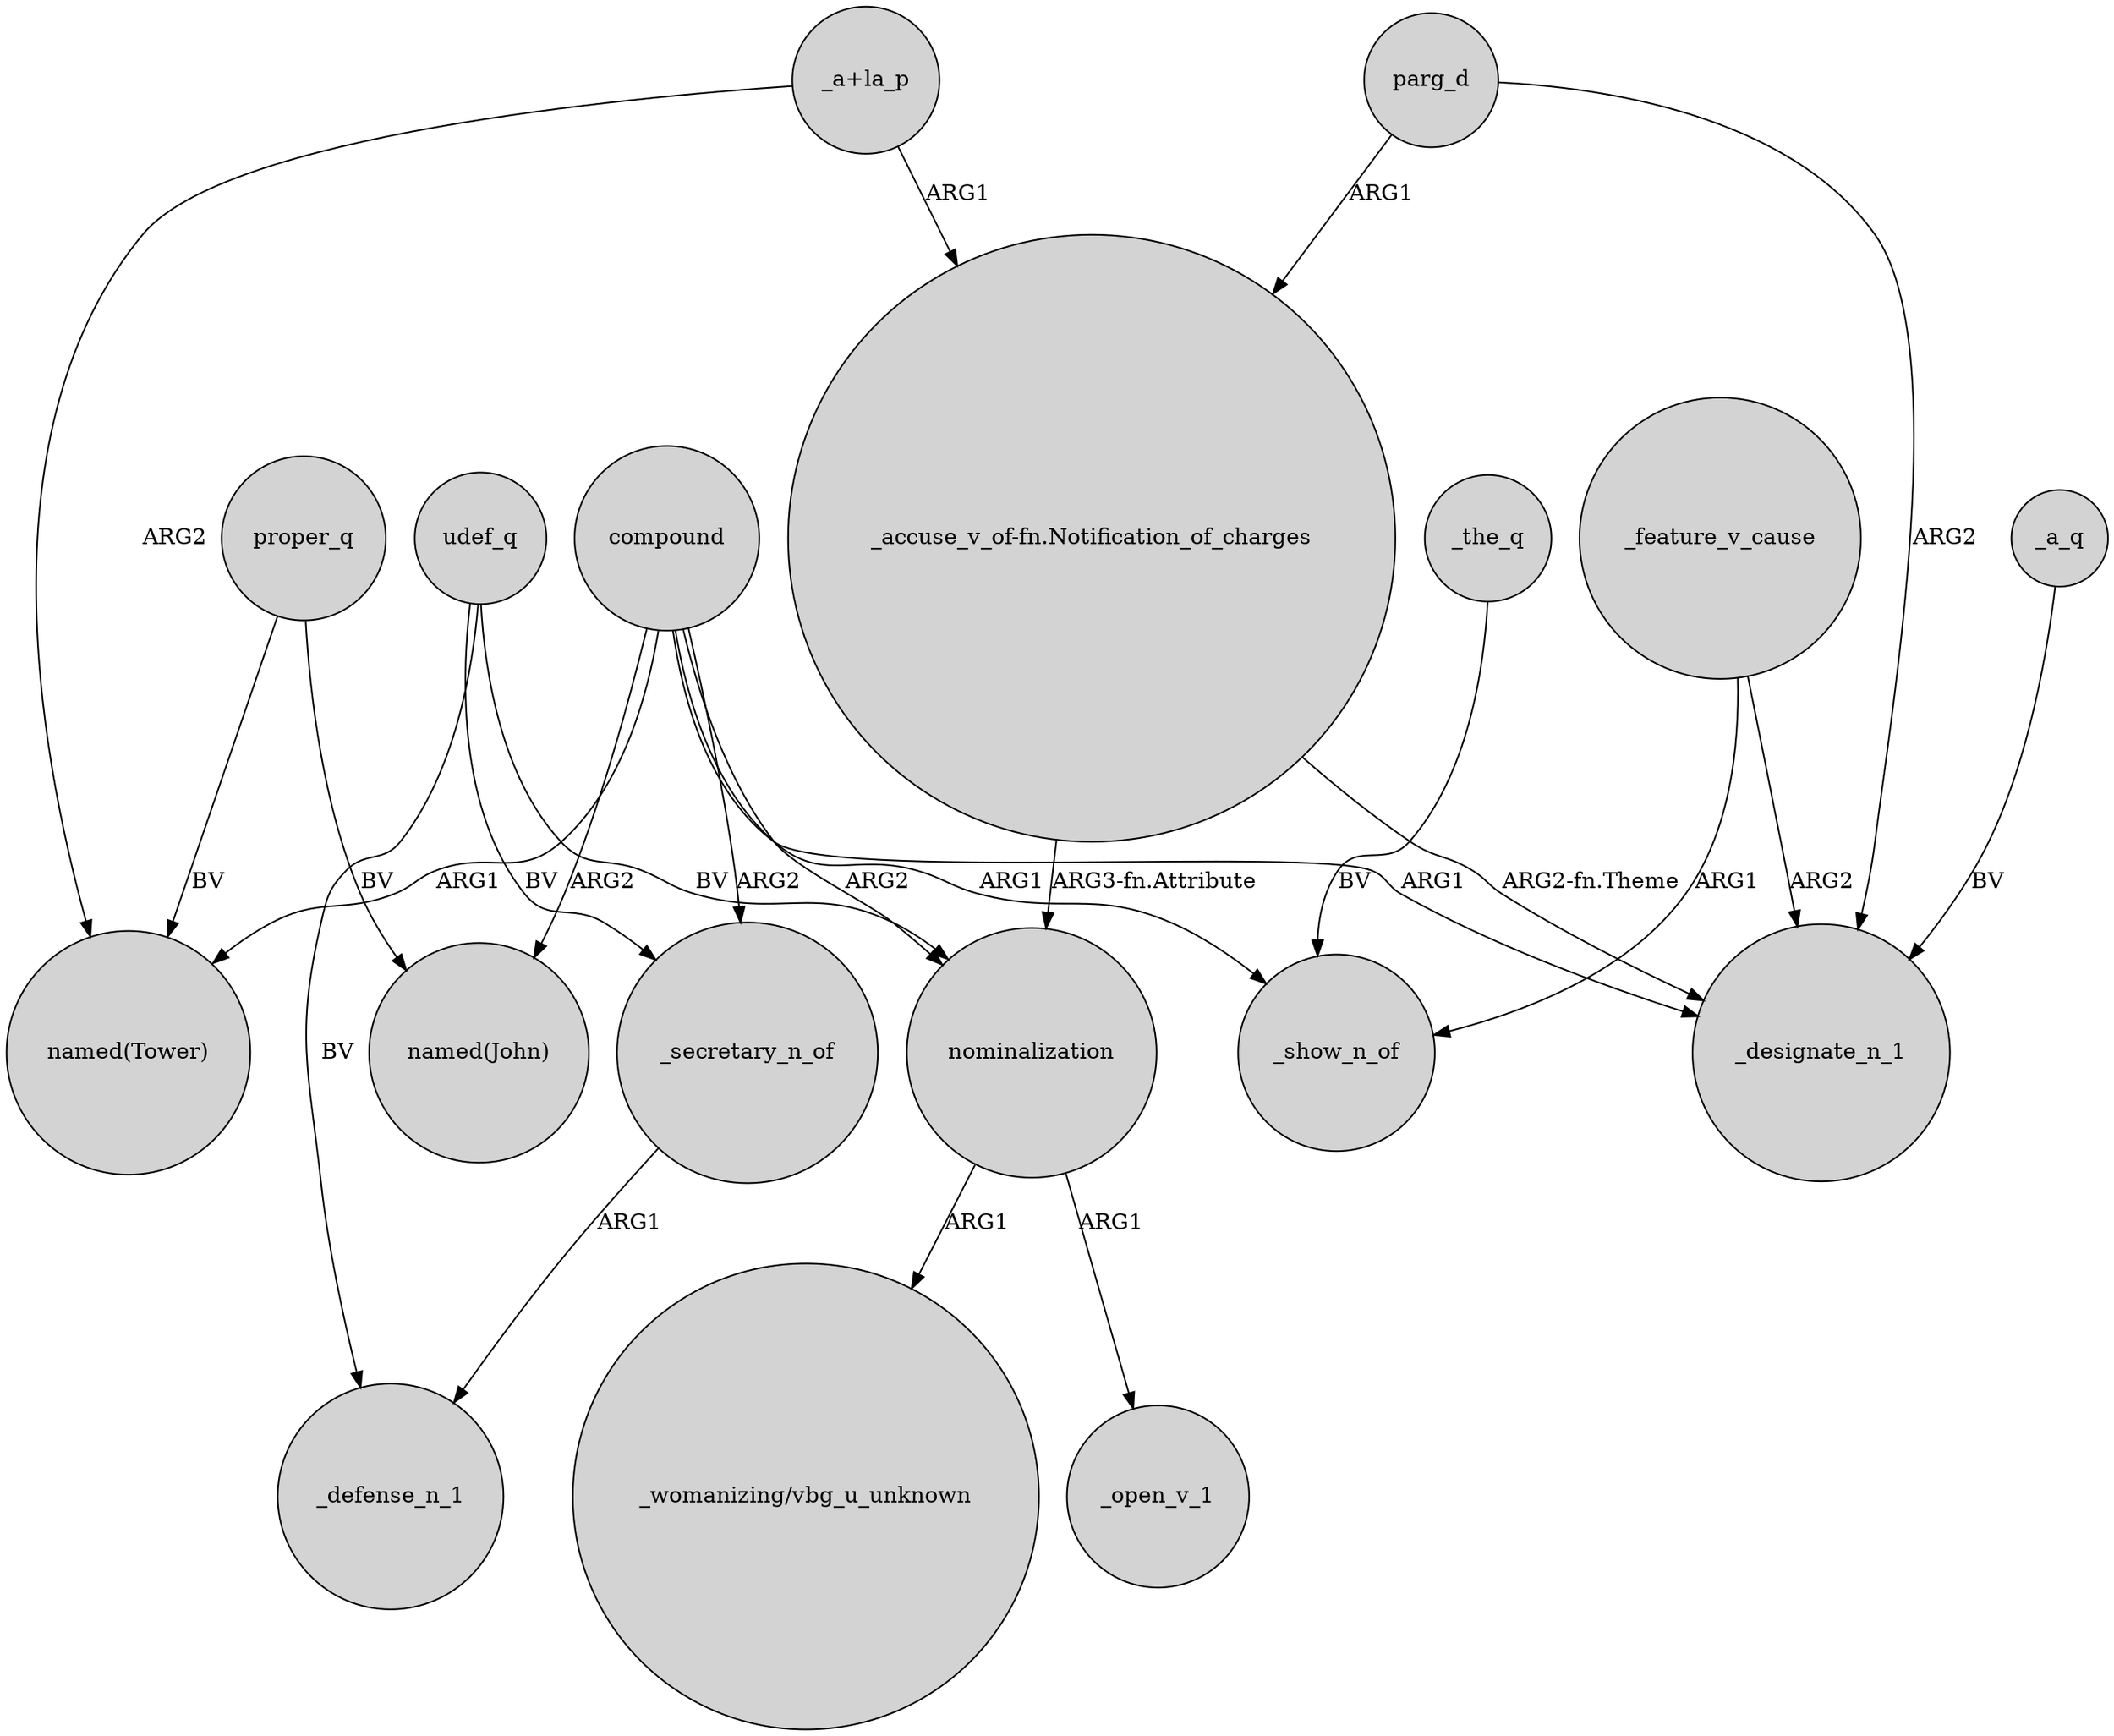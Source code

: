digraph {
	node [shape=circle style=filled]
	compound -> "named(John)" [label=ARG2]
	compound -> _secretary_n_of [label=ARG2]
	udef_q -> _secretary_n_of [label=BV]
	compound -> _designate_n_1 [label=ARG1]
	"_a+la_p" -> "_accuse_v_of-fn.Notification_of_charges" [label=ARG1]
	"_a+la_p" -> "named(Tower)" [label=ARG2]
	_feature_v_cause -> _show_n_of [label=ARG1]
	"_accuse_v_of-fn.Notification_of_charges" -> _designate_n_1 [label="ARG2-fn.Theme"]
	compound -> nominalization [label=ARG2]
	nominalization -> "_womanizing/vbg_u_unknown" [label=ARG1]
	compound -> "named(Tower)" [label=ARG1]
	_a_q -> _designate_n_1 [label=BV]
	proper_q -> "named(Tower)" [label=BV]
	_secretary_n_of -> _defense_n_1 [label=ARG1]
	compound -> _show_n_of [label=ARG1]
	udef_q -> _defense_n_1 [label=BV]
	parg_d -> "_accuse_v_of-fn.Notification_of_charges" [label=ARG1]
	parg_d -> _designate_n_1 [label=ARG2]
	_feature_v_cause -> _designate_n_1 [label=ARG2]
	udef_q -> nominalization [label=BV]
	nominalization -> _open_v_1 [label=ARG1]
	proper_q -> "named(John)" [label=BV]
	"_accuse_v_of-fn.Notification_of_charges" -> nominalization [label="ARG3-fn.Attribute"]
	_the_q -> _show_n_of [label=BV]
}
